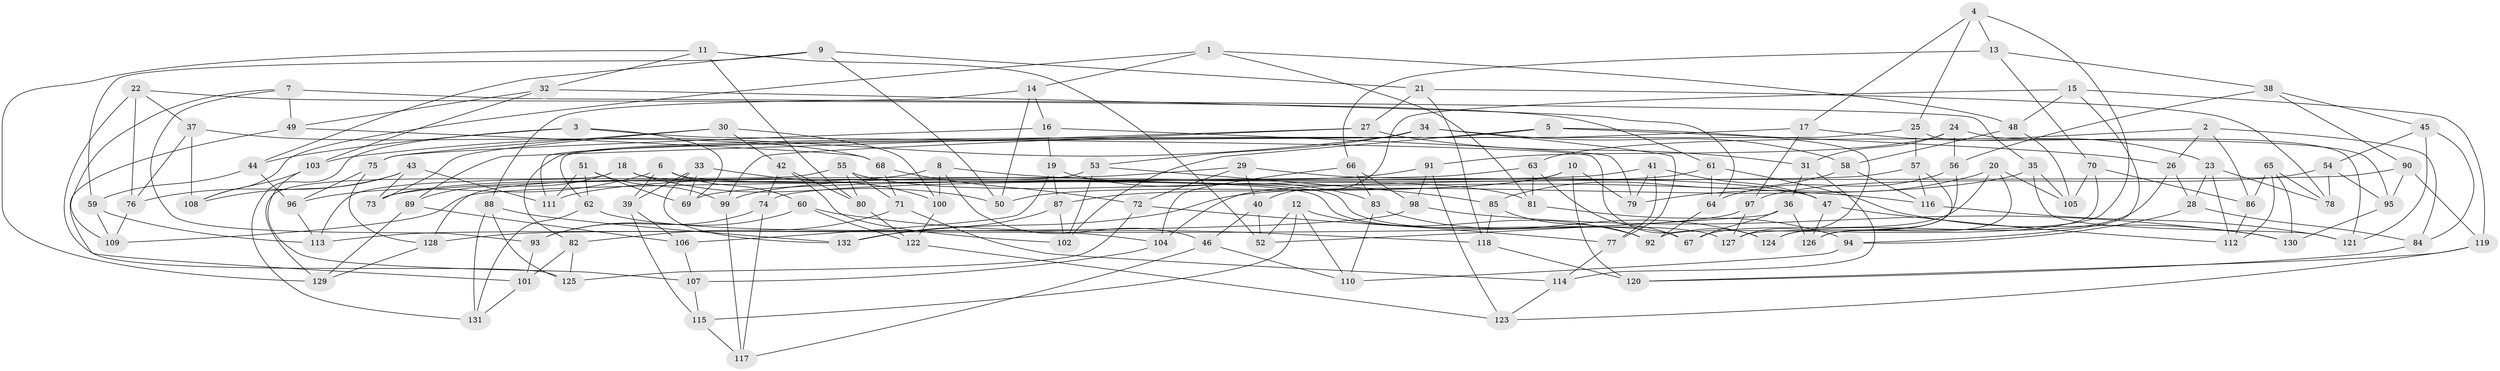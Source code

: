 // coarse degree distribution, {6: 0.6375, 4: 0.3375, 5: 0.0125, 3: 0.0125}
// Generated by graph-tools (version 1.1) at 2025/42/03/06/25 10:42:18]
// undirected, 132 vertices, 264 edges
graph export_dot {
graph [start="1"]
  node [color=gray90,style=filled];
  1;
  2;
  3;
  4;
  5;
  6;
  7;
  8;
  9;
  10;
  11;
  12;
  13;
  14;
  15;
  16;
  17;
  18;
  19;
  20;
  21;
  22;
  23;
  24;
  25;
  26;
  27;
  28;
  29;
  30;
  31;
  32;
  33;
  34;
  35;
  36;
  37;
  38;
  39;
  40;
  41;
  42;
  43;
  44;
  45;
  46;
  47;
  48;
  49;
  50;
  51;
  52;
  53;
  54;
  55;
  56;
  57;
  58;
  59;
  60;
  61;
  62;
  63;
  64;
  65;
  66;
  67;
  68;
  69;
  70;
  71;
  72;
  73;
  74;
  75;
  76;
  77;
  78;
  79;
  80;
  81;
  82;
  83;
  84;
  85;
  86;
  87;
  88;
  89;
  90;
  91;
  92;
  93;
  94;
  95;
  96;
  97;
  98;
  99;
  100;
  101;
  102;
  103;
  104;
  105;
  106;
  107;
  108;
  109;
  110;
  111;
  112;
  113;
  114;
  115;
  116;
  117;
  118;
  119;
  120;
  121;
  122;
  123;
  124;
  125;
  126;
  127;
  128;
  129;
  130;
  131;
  132;
  1 -- 48;
  1 -- 14;
  1 -- 81;
  1 -- 108;
  2 -- 63;
  2 -- 84;
  2 -- 86;
  2 -- 26;
  3 -- 69;
  3 -- 124;
  3 -- 131;
  3 -- 44;
  4 -- 25;
  4 -- 13;
  4 -- 127;
  4 -- 17;
  5 -- 111;
  5 -- 26;
  5 -- 102;
  5 -- 127;
  6 -- 39;
  6 -- 96;
  6 -- 60;
  6 -- 127;
  7 -- 93;
  7 -- 109;
  7 -- 49;
  7 -- 35;
  8 -- 46;
  8 -- 116;
  8 -- 100;
  8 -- 73;
  9 -- 50;
  9 -- 21;
  9 -- 44;
  9 -- 59;
  10 -- 120;
  10 -- 79;
  10 -- 87;
  10 -- 50;
  11 -- 32;
  11 -- 80;
  11 -- 52;
  11 -- 129;
  12 -- 52;
  12 -- 115;
  12 -- 110;
  12 -- 92;
  13 -- 70;
  13 -- 66;
  13 -- 38;
  14 -- 50;
  14 -- 88;
  14 -- 16;
  15 -- 94;
  15 -- 40;
  15 -- 48;
  15 -- 119;
  16 -- 75;
  16 -- 79;
  16 -- 19;
  17 -- 97;
  17 -- 23;
  17 -- 82;
  18 -- 129;
  18 -- 67;
  18 -- 50;
  18 -- 89;
  19 -- 87;
  19 -- 106;
  19 -- 83;
  20 -- 67;
  20 -- 105;
  20 -- 126;
  20 -- 79;
  21 -- 78;
  21 -- 27;
  21 -- 118;
  22 -- 76;
  22 -- 125;
  22 -- 61;
  22 -- 37;
  23 -- 78;
  23 -- 28;
  23 -- 112;
  24 -- 56;
  24 -- 31;
  24 -- 95;
  24 -- 91;
  25 -- 121;
  25 -- 57;
  25 -- 62;
  26 -- 28;
  26 -- 124;
  27 -- 31;
  27 -- 89;
  27 -- 99;
  28 -- 84;
  28 -- 94;
  29 -- 72;
  29 -- 47;
  29 -- 40;
  29 -- 111;
  30 -- 42;
  30 -- 73;
  30 -- 100;
  30 -- 75;
  31 -- 114;
  31 -- 36;
  32 -- 64;
  32 -- 103;
  32 -- 49;
  33 -- 39;
  33 -- 69;
  33 -- 132;
  33 -- 100;
  34 -- 53;
  34 -- 58;
  34 -- 103;
  34 -- 77;
  35 -- 105;
  35 -- 132;
  35 -- 121;
  36 -- 67;
  36 -- 52;
  36 -- 126;
  37 -- 68;
  37 -- 76;
  37 -- 108;
  38 -- 56;
  38 -- 45;
  38 -- 90;
  39 -- 106;
  39 -- 115;
  40 -- 46;
  40 -- 52;
  41 -- 47;
  41 -- 74;
  41 -- 79;
  41 -- 77;
  42 -- 102;
  42 -- 80;
  42 -- 74;
  43 -- 76;
  43 -- 108;
  43 -- 73;
  43 -- 111;
  44 -- 59;
  44 -- 96;
  45 -- 121;
  45 -- 54;
  45 -- 84;
  46 -- 117;
  46 -- 110;
  47 -- 126;
  47 -- 112;
  48 -- 58;
  48 -- 105;
  49 -- 101;
  49 -- 68;
  51 -- 69;
  51 -- 111;
  51 -- 62;
  51 -- 99;
  53 -- 85;
  53 -- 102;
  53 -- 128;
  54 -- 95;
  54 -- 78;
  54 -- 97;
  55 -- 113;
  55 -- 80;
  55 -- 81;
  55 -- 71;
  56 -- 64;
  56 -- 124;
  57 -- 126;
  57 -- 104;
  57 -- 116;
  58 -- 85;
  58 -- 116;
  59 -- 109;
  59 -- 113;
  60 -- 93;
  60 -- 122;
  60 -- 118;
  61 -- 73;
  61 -- 64;
  61 -- 130;
  62 -- 131;
  62 -- 104;
  63 -- 67;
  63 -- 69;
  63 -- 81;
  64 -- 92;
  65 -- 86;
  65 -- 112;
  65 -- 78;
  65 -- 130;
  66 -- 98;
  66 -- 83;
  66 -- 104;
  68 -- 71;
  68 -- 72;
  70 -- 105;
  70 -- 92;
  70 -- 86;
  71 -- 82;
  71 -- 114;
  72 -- 125;
  72 -- 77;
  74 -- 93;
  74 -- 117;
  75 -- 96;
  75 -- 128;
  76 -- 109;
  77 -- 114;
  80 -- 122;
  81 -- 94;
  82 -- 101;
  82 -- 125;
  83 -- 110;
  83 -- 124;
  84 -- 120;
  85 -- 92;
  85 -- 118;
  86 -- 112;
  87 -- 132;
  87 -- 102;
  88 -- 131;
  88 -- 132;
  88 -- 125;
  89 -- 129;
  89 -- 106;
  90 -- 95;
  90 -- 119;
  90 -- 109;
  91 -- 123;
  91 -- 99;
  91 -- 98;
  93 -- 101;
  94 -- 110;
  95 -- 130;
  96 -- 113;
  97 -- 128;
  97 -- 127;
  98 -- 113;
  98 -- 130;
  99 -- 117;
  100 -- 122;
  101 -- 131;
  103 -- 107;
  103 -- 108;
  104 -- 107;
  106 -- 107;
  107 -- 115;
  114 -- 123;
  115 -- 117;
  116 -- 121;
  118 -- 120;
  119 -- 123;
  119 -- 120;
  122 -- 123;
  128 -- 129;
}
